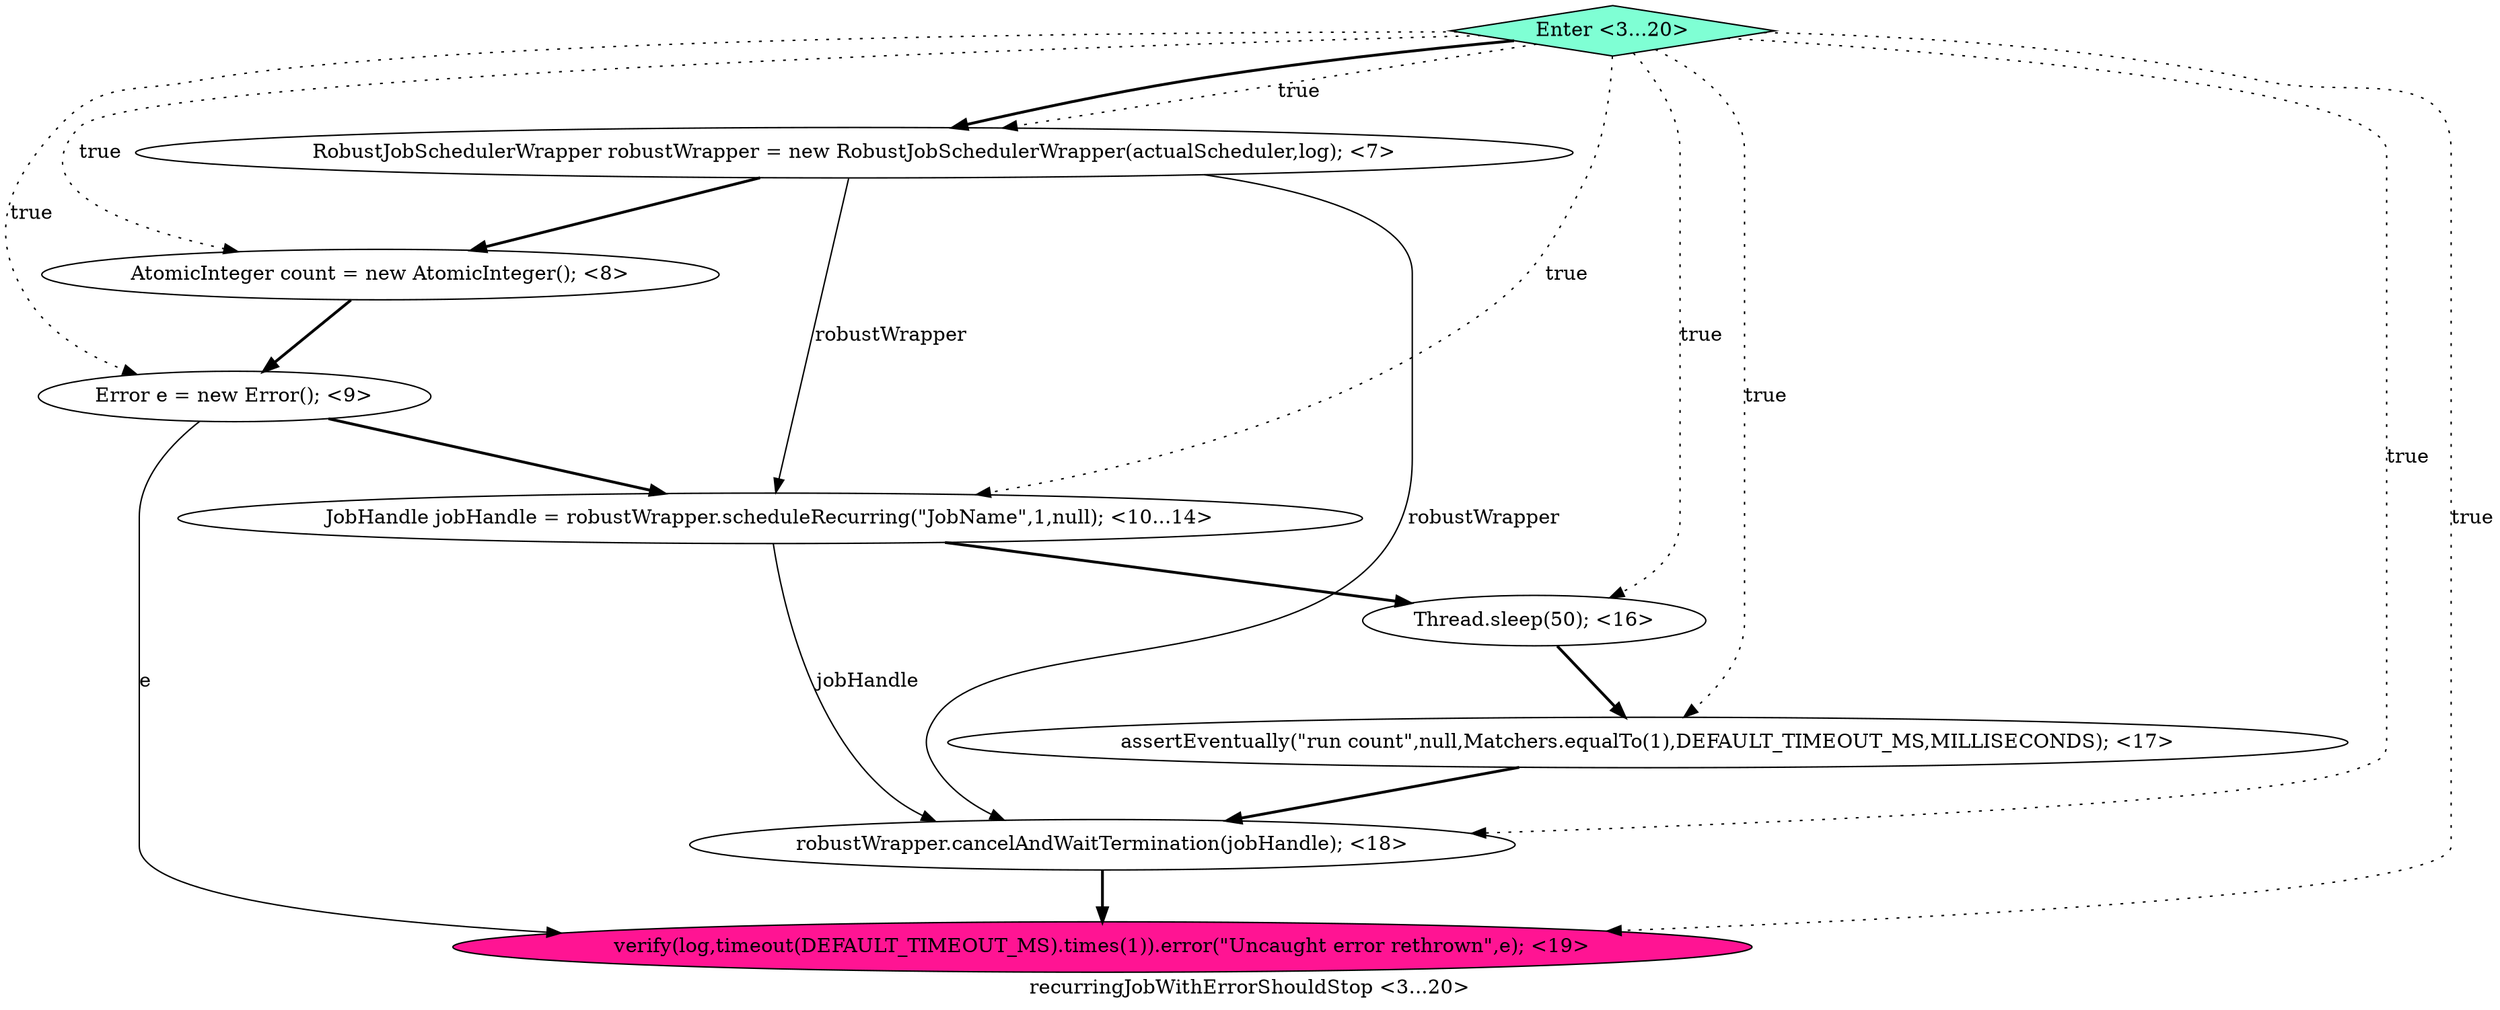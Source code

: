 digraph PDG {
label = "recurringJobWithErrorShouldStop <3...20>";
0.7 [style = filled, label = "verify(log,timeout(DEFAULT_TIMEOUT_MS).times(1)).error(\"Uncaught error rethrown\",e); <19>", fillcolor = deeppink, shape = ellipse];
0.0 [style = filled, label = "RobustJobSchedulerWrapper robustWrapper = new RobustJobSchedulerWrapper(actualScheduler,log); <7>", fillcolor = white, shape = ellipse];
0.2 [style = filled, label = "Error e = new Error(); <9>", fillcolor = white, shape = ellipse];
0.5 [style = filled, label = "assertEventually(\"run count\",null,Matchers.equalTo(1),DEFAULT_TIMEOUT_MS,MILLISECONDS); <17>", fillcolor = white, shape = ellipse];
0.4 [style = filled, label = "Thread.sleep(50); <16>", fillcolor = white, shape = ellipse];
0.8 [style = filled, label = "Enter <3...20>", fillcolor = aquamarine, shape = diamond];
0.3 [style = filled, label = "JobHandle jobHandle = robustWrapper.scheduleRecurring(\"JobName\",1,null); <10...14>", fillcolor = white, shape = ellipse];
0.6 [style = filled, label = "robustWrapper.cancelAndWaitTermination(jobHandle); <18>", fillcolor = white, shape = ellipse];
0.1 [style = filled, label = "AtomicInteger count = new AtomicInteger(); <8>", fillcolor = white, shape = ellipse];
0.0 -> 0.1 [style = bold, label=""];
0.0 -> 0.3 [style = solid, label="robustWrapper"];
0.0 -> 0.6 [style = solid, label="robustWrapper"];
0.1 -> 0.2 [style = bold, label=""];
0.2 -> 0.3 [style = bold, label=""];
0.2 -> 0.7 [style = solid, label="e"];
0.3 -> 0.4 [style = bold, label=""];
0.3 -> 0.6 [style = solid, label="jobHandle"];
0.4 -> 0.5 [style = bold, label=""];
0.5 -> 0.6 [style = bold, label=""];
0.6 -> 0.7 [style = bold, label=""];
0.8 -> 0.0 [style = dotted, label="true"];
0.8 -> 0.0 [style = bold, label=""];
0.8 -> 0.1 [style = dotted, label="true"];
0.8 -> 0.2 [style = dotted, label="true"];
0.8 -> 0.3 [style = dotted, label="true"];
0.8 -> 0.4 [style = dotted, label="true"];
0.8 -> 0.5 [style = dotted, label="true"];
0.8 -> 0.6 [style = dotted, label="true"];
0.8 -> 0.7 [style = dotted, label="true"];
}
